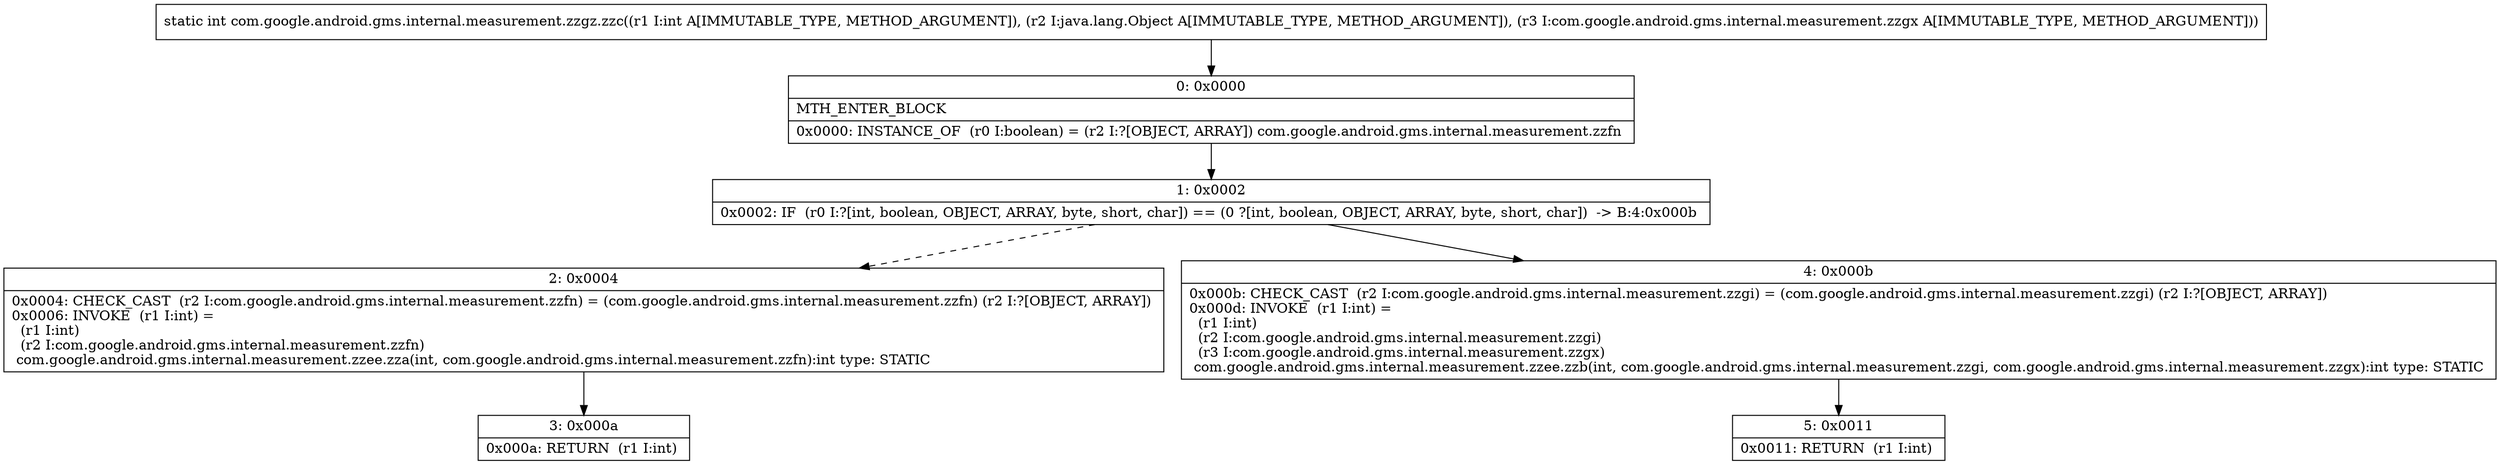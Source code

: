 digraph "CFG forcom.google.android.gms.internal.measurement.zzgz.zzc(ILjava\/lang\/Object;Lcom\/google\/android\/gms\/internal\/measurement\/zzgx;)I" {
Node_0 [shape=record,label="{0\:\ 0x0000|MTH_ENTER_BLOCK\l|0x0000: INSTANCE_OF  (r0 I:boolean) = (r2 I:?[OBJECT, ARRAY]) com.google.android.gms.internal.measurement.zzfn \l}"];
Node_1 [shape=record,label="{1\:\ 0x0002|0x0002: IF  (r0 I:?[int, boolean, OBJECT, ARRAY, byte, short, char]) == (0 ?[int, boolean, OBJECT, ARRAY, byte, short, char])  \-\> B:4:0x000b \l}"];
Node_2 [shape=record,label="{2\:\ 0x0004|0x0004: CHECK_CAST  (r2 I:com.google.android.gms.internal.measurement.zzfn) = (com.google.android.gms.internal.measurement.zzfn) (r2 I:?[OBJECT, ARRAY]) \l0x0006: INVOKE  (r1 I:int) = \l  (r1 I:int)\l  (r2 I:com.google.android.gms.internal.measurement.zzfn)\l com.google.android.gms.internal.measurement.zzee.zza(int, com.google.android.gms.internal.measurement.zzfn):int type: STATIC \l}"];
Node_3 [shape=record,label="{3\:\ 0x000a|0x000a: RETURN  (r1 I:int) \l}"];
Node_4 [shape=record,label="{4\:\ 0x000b|0x000b: CHECK_CAST  (r2 I:com.google.android.gms.internal.measurement.zzgi) = (com.google.android.gms.internal.measurement.zzgi) (r2 I:?[OBJECT, ARRAY]) \l0x000d: INVOKE  (r1 I:int) = \l  (r1 I:int)\l  (r2 I:com.google.android.gms.internal.measurement.zzgi)\l  (r3 I:com.google.android.gms.internal.measurement.zzgx)\l com.google.android.gms.internal.measurement.zzee.zzb(int, com.google.android.gms.internal.measurement.zzgi, com.google.android.gms.internal.measurement.zzgx):int type: STATIC \l}"];
Node_5 [shape=record,label="{5\:\ 0x0011|0x0011: RETURN  (r1 I:int) \l}"];
MethodNode[shape=record,label="{static int com.google.android.gms.internal.measurement.zzgz.zzc((r1 I:int A[IMMUTABLE_TYPE, METHOD_ARGUMENT]), (r2 I:java.lang.Object A[IMMUTABLE_TYPE, METHOD_ARGUMENT]), (r3 I:com.google.android.gms.internal.measurement.zzgx A[IMMUTABLE_TYPE, METHOD_ARGUMENT])) }"];
MethodNode -> Node_0;
Node_0 -> Node_1;
Node_1 -> Node_2[style=dashed];
Node_1 -> Node_4;
Node_2 -> Node_3;
Node_4 -> Node_5;
}

